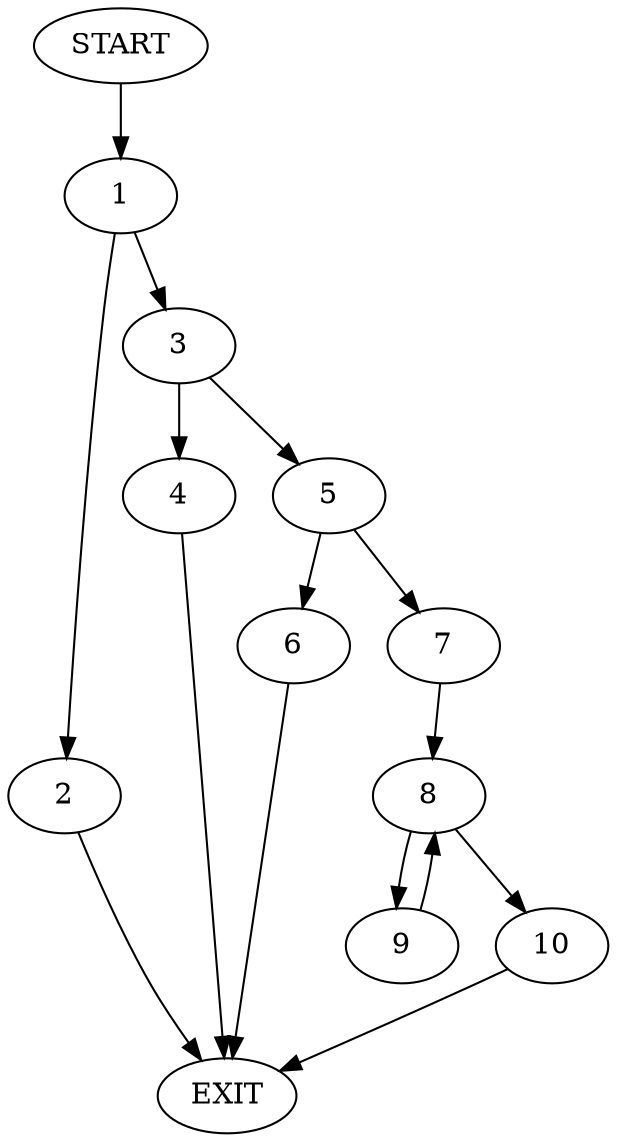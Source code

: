 digraph {
0 [label="START"]
11 [label="EXIT"]
0 -> 1
1 -> 2
1 -> 3
2 -> 11
3 -> 4
3 -> 5
4 -> 11
5 -> 6
5 -> 7
6 -> 11
7 -> 8
8 -> 9
8 -> 10
9 -> 8
10 -> 11
}
